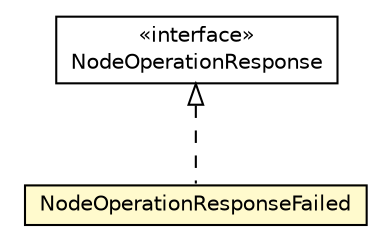 #!/usr/local/bin/dot
#
# Class diagram 
# Generated by UMLGraph version R5_6-24-gf6e263 (http://www.umlgraph.org/)
#

digraph G {
	edge [fontname="Helvetica",fontsize=10,labelfontname="Helvetica",labelfontsize=10];
	node [fontname="Helvetica",fontsize=10,shape=plaintext];
	nodesep=0.25;
	ranksep=0.5;
	// com.orientechnologies.orient.server.distributed.operation.NodeOperationResponse
	c1374061 [label=<<table title="com.orientechnologies.orient.server.distributed.operation.NodeOperationResponse" border="0" cellborder="1" cellspacing="0" cellpadding="2" port="p" href="./NodeOperationResponse.html">
		<tr><td><table border="0" cellspacing="0" cellpadding="1">
<tr><td align="center" balign="center"> &#171;interface&#187; </td></tr>
<tr><td align="center" balign="center"> NodeOperationResponse </td></tr>
		</table></td></tr>
		</table>>, URL="./NodeOperationResponse.html", fontname="Helvetica", fontcolor="black", fontsize=10.0];
	// com.orientechnologies.orient.server.distributed.operation.NodeOperationResponseFailed
	c1374062 [label=<<table title="com.orientechnologies.orient.server.distributed.operation.NodeOperationResponseFailed" border="0" cellborder="1" cellspacing="0" cellpadding="2" port="p" bgcolor="lemonChiffon" href="./NodeOperationResponseFailed.html">
		<tr><td><table border="0" cellspacing="0" cellpadding="1">
<tr><td align="center" balign="center"> NodeOperationResponseFailed </td></tr>
		</table></td></tr>
		</table>>, URL="./NodeOperationResponseFailed.html", fontname="Helvetica", fontcolor="black", fontsize=10.0];
	//com.orientechnologies.orient.server.distributed.operation.NodeOperationResponseFailed implements com.orientechnologies.orient.server.distributed.operation.NodeOperationResponse
	c1374061:p -> c1374062:p [dir=back,arrowtail=empty,style=dashed];
}

